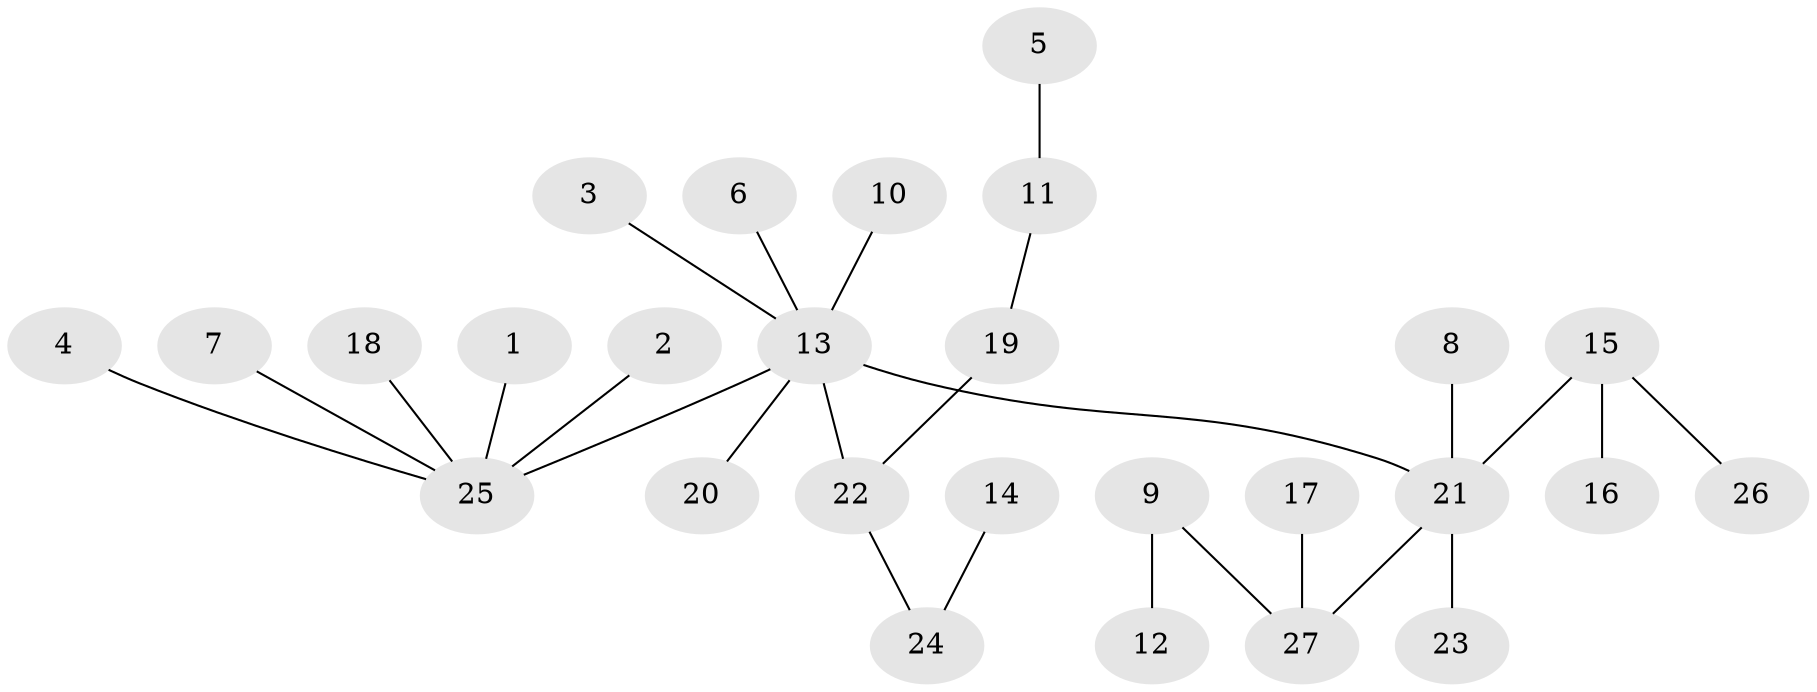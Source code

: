 // original degree distribution, {5: 0.034482758620689655, 4: 0.05747126436781609, 10: 0.011494252873563218, 9: 0.011494252873563218, 2: 0.19540229885057472, 3: 0.13793103448275862, 1: 0.5517241379310345}
// Generated by graph-tools (version 1.1) at 2025/37/03/04/25 23:37:29]
// undirected, 27 vertices, 26 edges
graph export_dot {
  node [color=gray90,style=filled];
  1;
  2;
  3;
  4;
  5;
  6;
  7;
  8;
  9;
  10;
  11;
  12;
  13;
  14;
  15;
  16;
  17;
  18;
  19;
  20;
  21;
  22;
  23;
  24;
  25;
  26;
  27;
  1 -- 25 [weight=1.0];
  2 -- 25 [weight=1.0];
  3 -- 13 [weight=1.0];
  4 -- 25 [weight=1.0];
  5 -- 11 [weight=1.0];
  6 -- 13 [weight=1.0];
  7 -- 25 [weight=1.0];
  8 -- 21 [weight=1.0];
  9 -- 12 [weight=1.0];
  9 -- 27 [weight=1.0];
  10 -- 13 [weight=1.0];
  11 -- 19 [weight=1.0];
  13 -- 20 [weight=1.0];
  13 -- 21 [weight=1.0];
  13 -- 22 [weight=1.0];
  13 -- 25 [weight=1.0];
  14 -- 24 [weight=1.0];
  15 -- 16 [weight=1.0];
  15 -- 21 [weight=1.0];
  15 -- 26 [weight=1.0];
  17 -- 27 [weight=1.0];
  18 -- 25 [weight=1.0];
  19 -- 22 [weight=1.0];
  21 -- 23 [weight=1.0];
  21 -- 27 [weight=1.0];
  22 -- 24 [weight=1.0];
}
